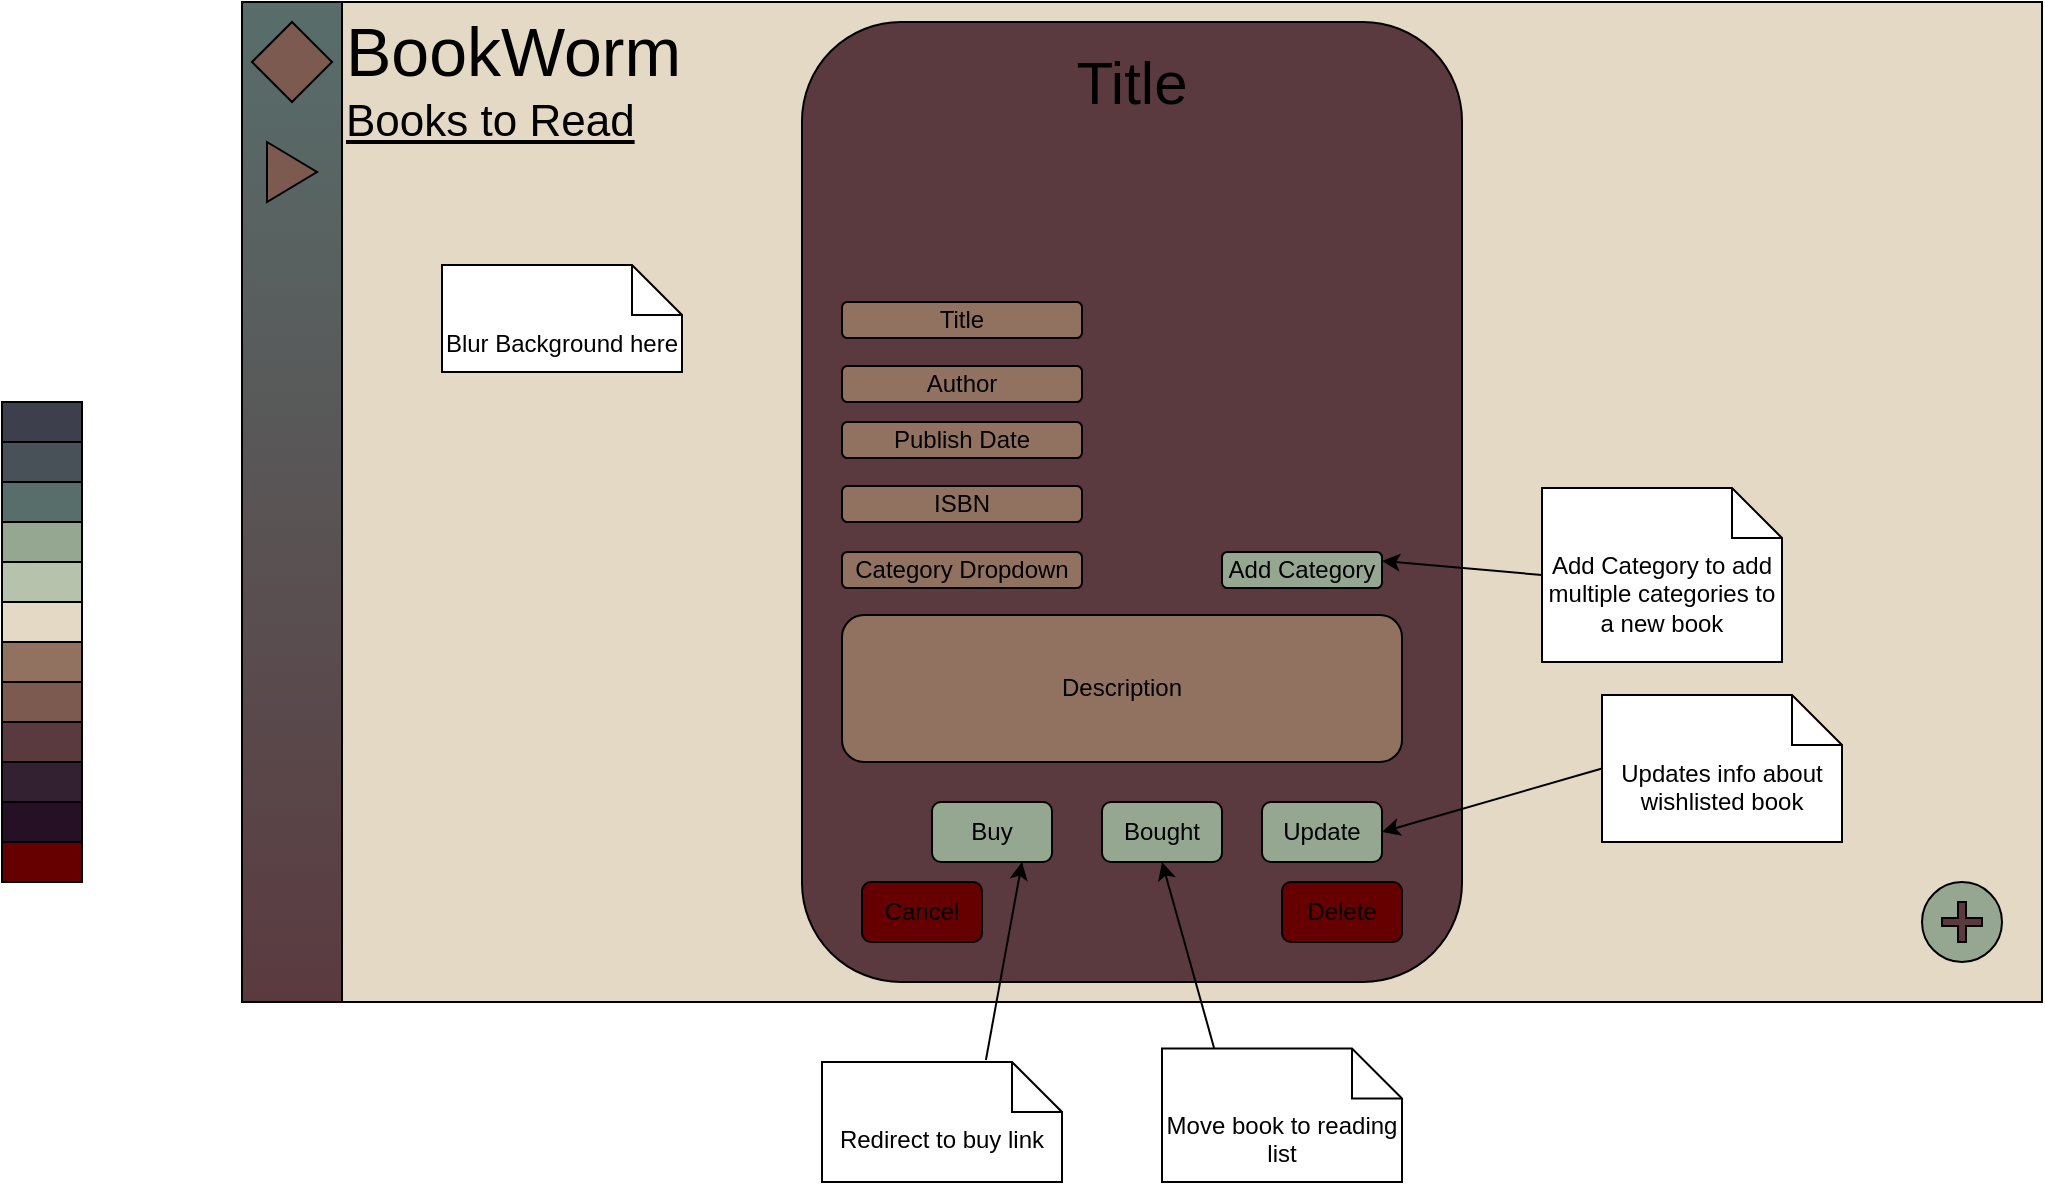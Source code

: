 <mxfile version="13.9.9" type="device"><diagram id="j9JQOXZR_2VyEMh77buu" name="Page-1"><mxGraphModel dx="2148" dy="665" grid="1" gridSize="10" guides="1" tooltips="1" connect="1" arrows="1" fold="1" page="1" pageScale="1" pageWidth="850" pageHeight="1100" math="0" shadow="0"><root><mxCell id="0"/><mxCell id="1" parent="0"/><mxCell id="4D-5-1EdNm_tsFPRABfs-1" value="" style="whiteSpace=wrap;html=1;fillColor=#E4D9C5;" vertex="1" parent="1"><mxGeometry x="40" y="40" width="900" height="500" as="geometry"/></mxCell><mxCell id="4D-5-1EdNm_tsFPRABfs-2" value="" style="rounded=0;whiteSpace=wrap;html=1;fillColor=#586E6B;gradientColor=#5A3A3F;" vertex="1" parent="1"><mxGeometry x="40" y="40" width="50" height="500" as="geometry"/></mxCell><mxCell id="4D-5-1EdNm_tsFPRABfs-3" value="&lt;font style=&quot;font-size: 34px&quot;&gt;BookWorm&lt;/font&gt;" style="text;html=1;strokeColor=none;fillColor=none;align=left;verticalAlign=middle;whiteSpace=wrap;rounded=0;" vertex="1" parent="1"><mxGeometry x="90" y="40" width="200" height="50" as="geometry"/></mxCell><mxCell id="4D-5-1EdNm_tsFPRABfs-4" value="&lt;font style=&quot;font-size: 22px&quot;&gt;&lt;u&gt;Books to Read&lt;/u&gt;&lt;/font&gt;" style="text;html=1;strokeColor=none;fillColor=none;align=left;verticalAlign=middle;whiteSpace=wrap;rounded=0;" vertex="1" parent="1"><mxGeometry x="90" y="90" width="170" height="20" as="geometry"/></mxCell><mxCell id="4D-5-1EdNm_tsFPRABfs-5" value="" style="rounded=1;whiteSpace=wrap;html=1;fillColor=#5A3A3F;" vertex="1" parent="1"><mxGeometry x="320" y="50" width="330" height="480" as="geometry"/></mxCell><mxCell id="4D-5-1EdNm_tsFPRABfs-6" value="&lt;font style=&quot;font-size: 30px&quot;&gt;Title&lt;/font&gt;" style="text;html=1;strokeColor=none;fillColor=none;align=center;verticalAlign=middle;whiteSpace=wrap;rounded=0;" vertex="1" parent="1"><mxGeometry x="385" y="70" width="200" height="20" as="geometry"/></mxCell><mxCell id="4D-5-1EdNm_tsFPRABfs-7" value="Update" style="rounded=1;whiteSpace=wrap;html=1;fillColor=#95A791;" vertex="1" parent="1"><mxGeometry x="550" y="440" width="60" height="30" as="geometry"/></mxCell><mxCell id="4D-5-1EdNm_tsFPRABfs-8" value="" style="ellipse;whiteSpace=wrap;html=1;aspect=fixed;fillColor=#95A791;" vertex="1" parent="1"><mxGeometry x="880" y="480" width="40" height="40" as="geometry"/></mxCell><mxCell id="4D-5-1EdNm_tsFPRABfs-9" value="" style="shape=cross;whiteSpace=wrap;html=1;fillColor=#5A3A3F;" vertex="1" parent="1"><mxGeometry x="890" y="490" width="20" height="20" as="geometry"/></mxCell><mxCell id="4D-5-1EdNm_tsFPRABfs-10" value="" style="rhombus;whiteSpace=wrap;html=1;fillColor=#7C5A50;" vertex="1" parent="1"><mxGeometry x="45" y="50" width="40" height="40" as="geometry"/></mxCell><mxCell id="4D-5-1EdNm_tsFPRABfs-11" value="" style="triangle;whiteSpace=wrap;html=1;fillColor=#7C5A50;" vertex="1" parent="1"><mxGeometry x="52.5" y="110" width="25" height="30" as="geometry"/></mxCell><mxCell id="4D-5-1EdNm_tsFPRABfs-12" value="" style="shape=image;html=1;verticalAlign=top;verticalLabelPosition=bottom;labelBackgroundColor=#7C5A50;imageAspect=0;aspect=fixed;image=https://cdn0.iconfinder.com/data/icons/neu-game/24/game_leaderboard_rank_ranking_competition-128.png;fillColor=#784B2E;labelBorderColor=#5A3A3F;fontColor=#7C5A50;" vertex="1" parent="1"><mxGeometry x="45" y="152" width="40" height="40" as="geometry"/></mxCell><mxCell id="4D-5-1EdNm_tsFPRABfs-13" value="" style="rounded=0;whiteSpace=wrap;html=1;fillColor=#3d3f4c;" vertex="1" parent="1"><mxGeometry x="-80" y="240" width="40" height="20" as="geometry"/></mxCell><mxCell id="4D-5-1EdNm_tsFPRABfs-14" value="" style="rounded=0;whiteSpace=wrap;html=1;fillColor=#485158;" vertex="1" parent="1"><mxGeometry x="-80" y="260" width="40" height="20" as="geometry"/></mxCell><mxCell id="4D-5-1EdNm_tsFPRABfs-15" value="" style="rounded=0;whiteSpace=wrap;html=1;fillColor=#586e6b;" vertex="1" parent="1"><mxGeometry x="-80" y="280" width="40" height="20" as="geometry"/></mxCell><mxCell id="4D-5-1EdNm_tsFPRABfs-16" value="" style="rounded=0;whiteSpace=wrap;html=1;fillColor=#95a791;" vertex="1" parent="1"><mxGeometry x="-80" y="300" width="40" height="20" as="geometry"/></mxCell><mxCell id="4D-5-1EdNm_tsFPRABfs-17" value="" style="rounded=0;whiteSpace=wrap;html=1;fillColor=#917260;" vertex="1" parent="1"><mxGeometry x="-80" y="360" width="40" height="20" as="geometry"/></mxCell><mxCell id="4D-5-1EdNm_tsFPRABfs-18" value="" style="rounded=0;whiteSpace=wrap;html=1;fillColor=#7c5a50;" vertex="1" parent="1"><mxGeometry x="-80" y="380" width="40" height="20" as="geometry"/></mxCell><mxCell id="4D-5-1EdNm_tsFPRABfs-19" value="" style="rounded=0;whiteSpace=wrap;html=1;fillColor=#5a3a3f;" vertex="1" parent="1"><mxGeometry x="-80" y="400" width="40" height="20" as="geometry"/></mxCell><mxCell id="4D-5-1EdNm_tsFPRABfs-20" value="" style="rounded=0;whiteSpace=wrap;html=1;fillColor=#332131;" vertex="1" parent="1"><mxGeometry x="-80" y="420" width="40" height="20" as="geometry"/></mxCell><mxCell id="4D-5-1EdNm_tsFPRABfs-21" value="" style="rounded=0;whiteSpace=wrap;html=1;fillColor=#261025;" vertex="1" parent="1"><mxGeometry x="-80" y="440" width="40" height="20" as="geometry"/></mxCell><mxCell id="4D-5-1EdNm_tsFPRABfs-22" value="" style="rounded=0;whiteSpace=wrap;html=1;fillColor=#e4d9c5;" vertex="1" parent="1"><mxGeometry x="-80" y="340" width="40" height="20" as="geometry"/></mxCell><mxCell id="4D-5-1EdNm_tsFPRABfs-23" value="" style="rounded=0;whiteSpace=wrap;html=1;fillColor=#b6c2ac;" vertex="1" parent="1"><mxGeometry x="-80" y="320" width="40" height="20" as="geometry"/></mxCell><mxCell id="4D-5-1EdNm_tsFPRABfs-24" value="" style="rounded=0;whiteSpace=wrap;html=1;fillColor=#660000;" vertex="1" parent="1"><mxGeometry x="-80" y="460" width="40" height="20" as="geometry"/></mxCell><mxCell id="4D-5-1EdNm_tsFPRABfs-25" value="Title" style="rounded=1;whiteSpace=wrap;html=1;fillColor=#917260;" vertex="1" parent="1"><mxGeometry x="340" y="190" width="120" height="18" as="geometry"/></mxCell><mxCell id="4D-5-1EdNm_tsFPRABfs-26" value="Author" style="rounded=1;whiteSpace=wrap;html=1;fillColor=#917260;" vertex="1" parent="1"><mxGeometry x="340" y="222" width="120" height="18" as="geometry"/></mxCell><mxCell id="4D-5-1EdNm_tsFPRABfs-27" value="Publish Date" style="rounded=1;whiteSpace=wrap;html=1;fillColor=#917260;" vertex="1" parent="1"><mxGeometry x="340" y="250" width="120" height="18" as="geometry"/></mxCell><mxCell id="4D-5-1EdNm_tsFPRABfs-28" value="ISBN" style="rounded=1;whiteSpace=wrap;html=1;fillColor=#917260;" vertex="1" parent="1"><mxGeometry x="340" y="282" width="120" height="18" as="geometry"/></mxCell><mxCell id="4D-5-1EdNm_tsFPRABfs-30" value="Category Dropdown" style="rounded=1;whiteSpace=wrap;html=1;fillColor=#917260;" vertex="1" parent="1"><mxGeometry x="340" y="315" width="120" height="18" as="geometry"/></mxCell><mxCell id="4D-5-1EdNm_tsFPRABfs-31" value="Add Category" style="rounded=1;whiteSpace=wrap;html=1;fillColor=#95A791;" vertex="1" parent="1"><mxGeometry x="530" y="315" width="80" height="18" as="geometry"/></mxCell><mxCell id="4D-5-1EdNm_tsFPRABfs-32" value="Add Category to add multiple categories to a new book" style="shape=note2;boundedLbl=1;whiteSpace=wrap;html=1;size=25;verticalAlign=top;align=center;fillColor=#FFFFFF;" vertex="1" parent="1"><mxGeometry x="690" y="283" width="120" height="87" as="geometry"/></mxCell><mxCell id="4D-5-1EdNm_tsFPRABfs-33" value="" style="endArrow=classic;html=1;exitX=0;exitY=0.5;exitDx=0;exitDy=0;exitPerimeter=0;entryX=1;entryY=0.25;entryDx=0;entryDy=0;" edge="1" parent="1" source="4D-5-1EdNm_tsFPRABfs-32" target="4D-5-1EdNm_tsFPRABfs-31"><mxGeometry width="50" height="50" relative="1" as="geometry"><mxPoint x="420" y="340" as="sourcePoint"/><mxPoint x="470" y="290" as="targetPoint"/></mxGeometry></mxCell><mxCell id="4D-5-1EdNm_tsFPRABfs-35" value="Cancel" style="rounded=1;whiteSpace=wrap;html=1;fillColor=#660000;" vertex="1" parent="1"><mxGeometry x="350" y="480" width="60" height="30" as="geometry"/></mxCell><mxCell id="4D-5-1EdNm_tsFPRABfs-36" value="Blur Background here" style="shape=note2;boundedLbl=1;whiteSpace=wrap;html=1;size=25;verticalAlign=top;align=center;fillColor=#FFFFFF;" vertex="1" parent="1"><mxGeometry x="140" y="171.5" width="120" height="53.5" as="geometry"/></mxCell><mxCell id="4D-5-1EdNm_tsFPRABfs-37" value="Updates info about wishlisted book" style="shape=note2;boundedLbl=1;whiteSpace=wrap;html=1;size=25;verticalAlign=top;align=center;fillColor=#FFFFFF;" vertex="1" parent="1"><mxGeometry x="720" y="386.5" width="120" height="73.5" as="geometry"/></mxCell><mxCell id="4D-5-1EdNm_tsFPRABfs-38" value="" style="endArrow=classic;html=1;exitX=0;exitY=0.5;exitDx=0;exitDy=0;exitPerimeter=0;entryX=1;entryY=0.5;entryDx=0;entryDy=0;" edge="1" parent="1" source="4D-5-1EdNm_tsFPRABfs-37" target="4D-5-1EdNm_tsFPRABfs-7"><mxGeometry width="50" height="50" relative="1" as="geometry"><mxPoint x="480" y="330" as="sourcePoint"/><mxPoint x="530" y="280" as="targetPoint"/></mxGeometry></mxCell><mxCell id="4D-5-1EdNm_tsFPRABfs-39" value="Description" style="rounded=1;whiteSpace=wrap;html=1;fillColor=#917260;" vertex="1" parent="1"><mxGeometry x="340" y="346.5" width="280" height="73.5" as="geometry"/></mxCell><mxCell id="4D-5-1EdNm_tsFPRABfs-40" value="Bought" style="rounded=1;whiteSpace=wrap;html=1;fillColor=#95A791;" vertex="1" parent="1"><mxGeometry x="470" y="440" width="60" height="30" as="geometry"/></mxCell><mxCell id="4D-5-1EdNm_tsFPRABfs-41" value="Buy" style="rounded=1;whiteSpace=wrap;html=1;fillColor=#95A791;" vertex="1" parent="1"><mxGeometry x="385" y="440" width="60" height="30" as="geometry"/></mxCell><mxCell id="4D-5-1EdNm_tsFPRABfs-43" value="Delete" style="rounded=1;whiteSpace=wrap;html=1;fillColor=#660000;" vertex="1" parent="1"><mxGeometry x="560" y="480" width="60" height="30" as="geometry"/></mxCell><mxCell id="4D-5-1EdNm_tsFPRABfs-44" value="Redirect to buy link" style="shape=note2;boundedLbl=1;whiteSpace=wrap;html=1;size=25;verticalAlign=top;align=center;fillColor=#FFFFFF;" vertex="1" parent="1"><mxGeometry x="330" y="570" width="120" height="60" as="geometry"/></mxCell><mxCell id="4D-5-1EdNm_tsFPRABfs-45" value="Move book to reading list" style="shape=note2;boundedLbl=1;whiteSpace=wrap;html=1;size=25;verticalAlign=top;align=center;fillColor=#FFFFFF;" vertex="1" parent="1"><mxGeometry x="500" y="563.25" width="120" height="66.75" as="geometry"/></mxCell><mxCell id="4D-5-1EdNm_tsFPRABfs-46" value="" style="endArrow=classic;html=1;exitX=0.683;exitY=-0.017;exitDx=0;exitDy=0;exitPerimeter=0;entryX=0.75;entryY=1;entryDx=0;entryDy=0;" edge="1" parent="1" source="4D-5-1EdNm_tsFPRABfs-44" target="4D-5-1EdNm_tsFPRABfs-41"><mxGeometry width="50" height="50" relative="1" as="geometry"><mxPoint x="400" y="430" as="sourcePoint"/><mxPoint x="430" y="480" as="targetPoint"/></mxGeometry></mxCell><mxCell id="4D-5-1EdNm_tsFPRABfs-47" value="" style="endArrow=classic;html=1;exitX=0.217;exitY=-0.004;exitDx=0;exitDy=0;exitPerimeter=0;entryX=0.5;entryY=1;entryDx=0;entryDy=0;" edge="1" parent="1" source="4D-5-1EdNm_tsFPRABfs-45" target="4D-5-1EdNm_tsFPRABfs-40"><mxGeometry width="50" height="50" relative="1" as="geometry"><mxPoint x="421.96" y="578.98" as="sourcePoint"/><mxPoint x="440" y="480" as="targetPoint"/></mxGeometry></mxCell></root></mxGraphModel></diagram></mxfile>